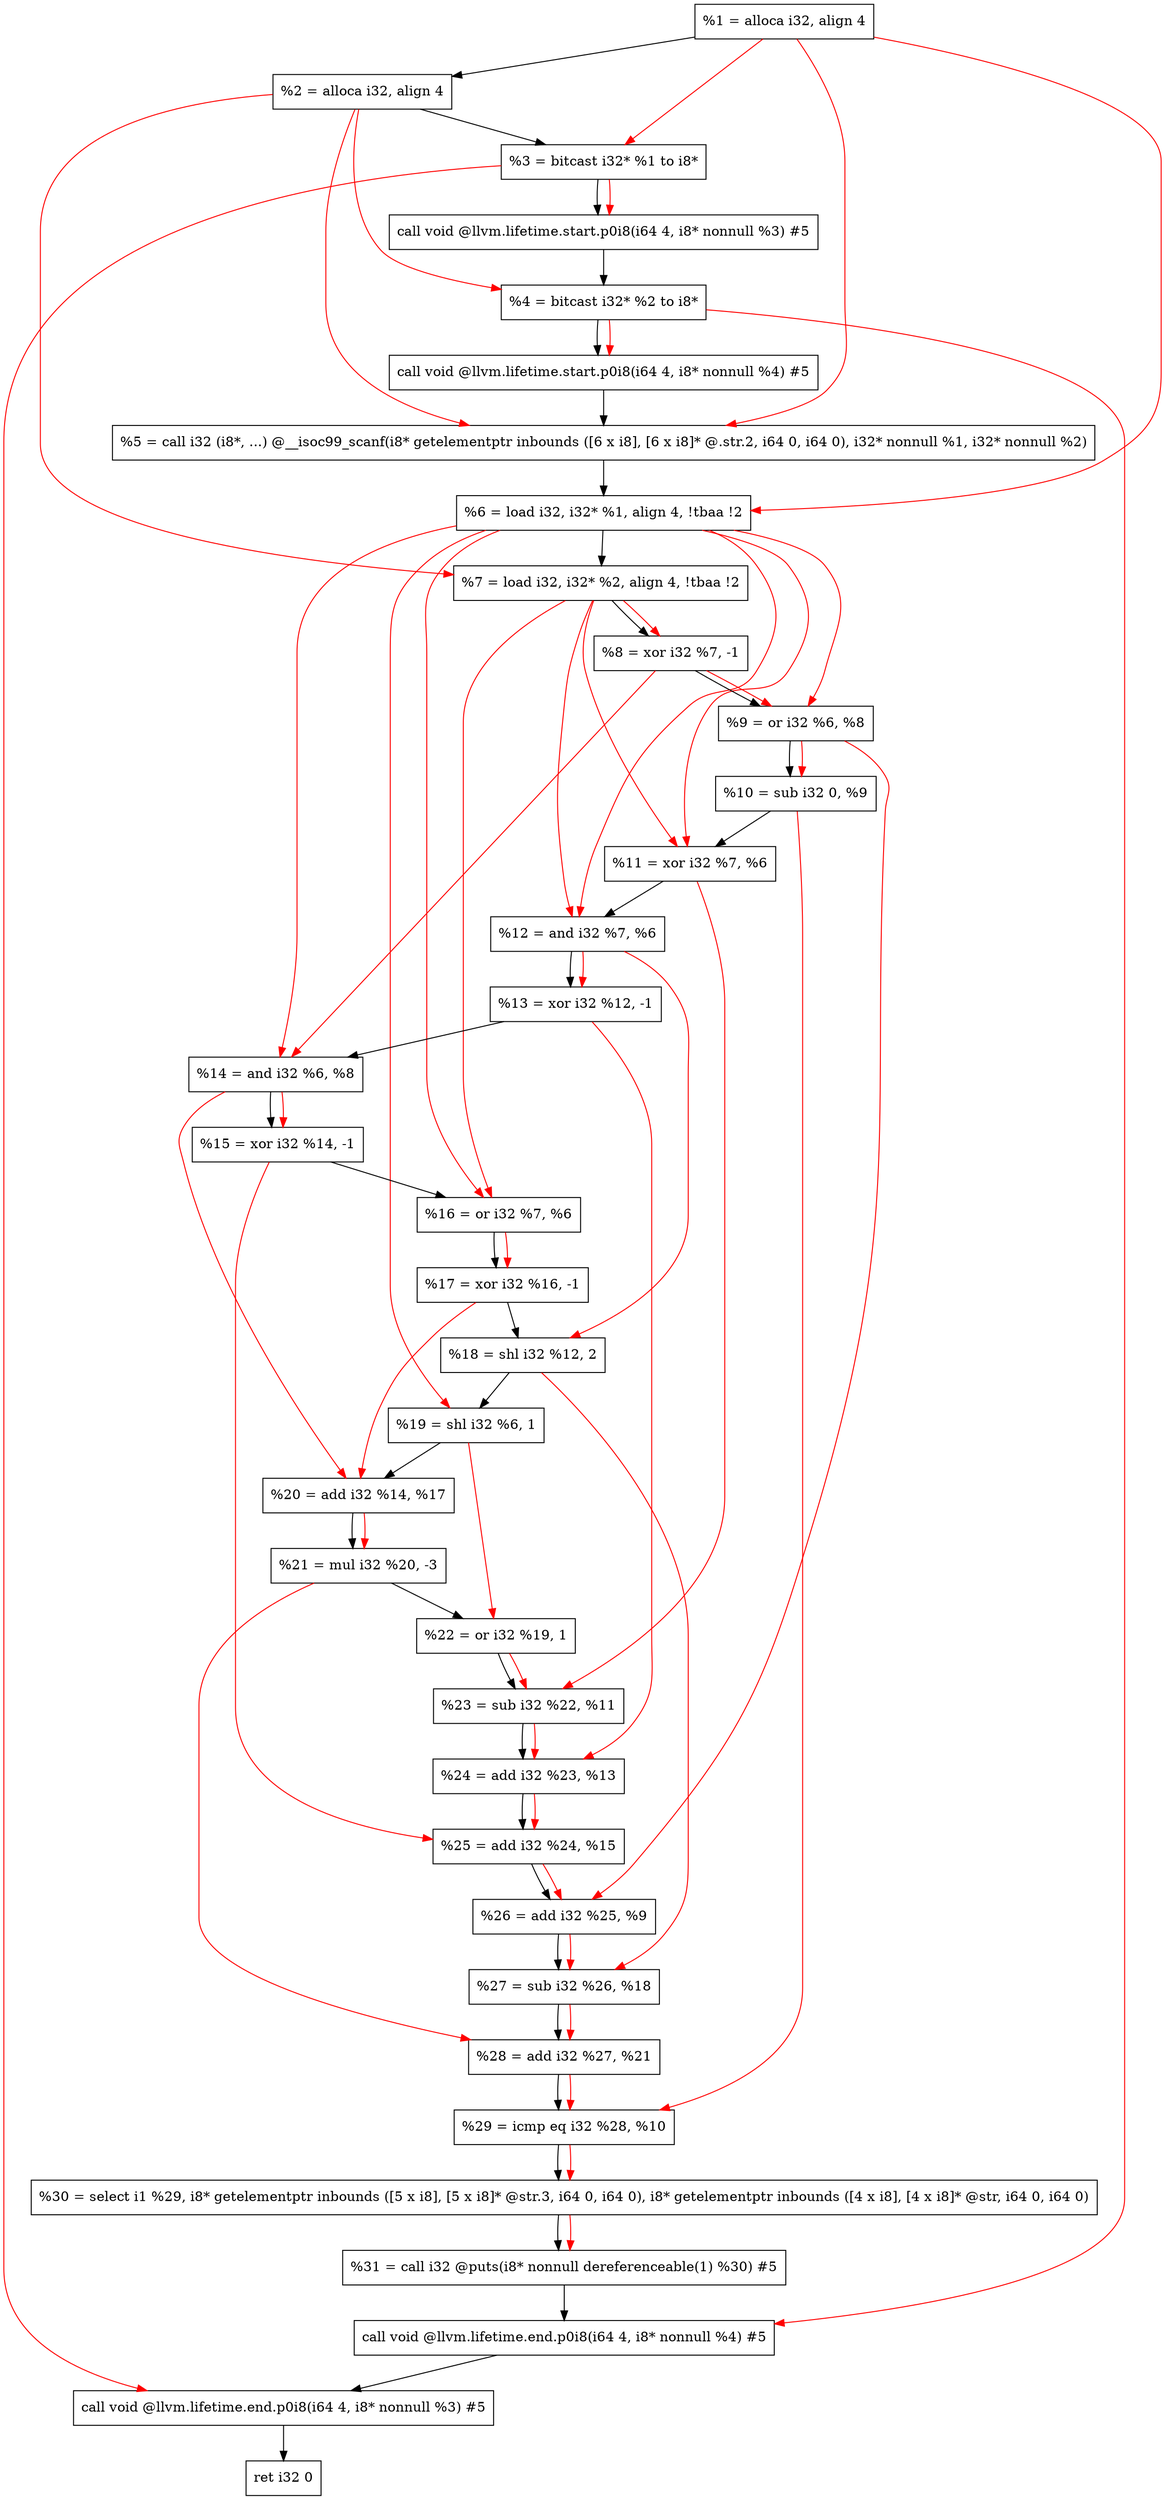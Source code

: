 digraph "DFG for'main' function" {
	Node0x175dbe8[shape=record, label="  %1 = alloca i32, align 4"];
	Node0x175dc68[shape=record, label="  %2 = alloca i32, align 4"];
	Node0x175dcf8[shape=record, label="  %3 = bitcast i32* %1 to i8*"];
	Node0x175e158[shape=record, label="  call void @llvm.lifetime.start.p0i8(i64 4, i8* nonnull %3) #5"];
	Node0x175e238[shape=record, label="  %4 = bitcast i32* %2 to i8*"];
	Node0x175e358[shape=record, label="  call void @llvm.lifetime.start.p0i8(i64 4, i8* nonnull %4) #5"];
	Node0x175e590[shape=record, label="  %5 = call i32 (i8*, ...) @__isoc99_scanf(i8* getelementptr inbounds ([6 x i8], [6 x i8]* @.str.2, i64 0, i64 0), i32* nonnull %1, i32* nonnull %2)"];
	Node0x175e648[shape=record, label="  %6 = load i32, i32* %1, align 4, !tbaa !2"];
	Node0x175f5b8[shape=record, label="  %7 = load i32, i32* %2, align 4, !tbaa !2"];
	Node0x175fc40[shape=record, label="  %8 = xor i32 %7, -1"];
	Node0x175fcb0[shape=record, label="  %9 = or i32 %6, %8"];
	Node0x175fd20[shape=record, label="  %10 = sub i32 0, %9"];
	Node0x175fd90[shape=record, label="  %11 = xor i32 %7, %6"];
	Node0x175fe00[shape=record, label="  %12 = and i32 %7, %6"];
	Node0x175fe70[shape=record, label="  %13 = xor i32 %12, -1"];
	Node0x175fee0[shape=record, label="  %14 = and i32 %6, %8"];
	Node0x175ff50[shape=record, label="  %15 = xor i32 %14, -1"];
	Node0x175ffc0[shape=record, label="  %16 = or i32 %7, %6"];
	Node0x1760030[shape=record, label="  %17 = xor i32 %16, -1"];
	Node0x17600a0[shape=record, label="  %18 = shl i32 %12, 2"];
	Node0x1760110[shape=record, label="  %19 = shl i32 %6, 1"];
	Node0x1760180[shape=record, label="  %20 = add i32 %14, %17"];
	Node0x17601f0[shape=record, label="  %21 = mul i32 %20, -3"];
	Node0x1760260[shape=record, label="  %22 = or i32 %19, 1"];
	Node0x17602d0[shape=record, label="  %23 = sub i32 %22, %11"];
	Node0x1760340[shape=record, label="  %24 = add i32 %23, %13"];
	Node0x17603b0[shape=record, label="  %25 = add i32 %24, %15"];
	Node0x1760420[shape=record, label="  %26 = add i32 %25, %9"];
	Node0x1760490[shape=record, label="  %27 = sub i32 %26, %18"];
	Node0x1760500[shape=record, label="  %28 = add i32 %27, %21"];
	Node0x1760570[shape=record, label="  %29 = icmp eq i32 %28, %10"];
	Node0x16fe9d8[shape=record, label="  %30 = select i1 %29, i8* getelementptr inbounds ([5 x i8], [5 x i8]* @str.3, i64 0, i64 0), i8* getelementptr inbounds ([4 x i8], [4 x i8]* @str, i64 0, i64 0)"];
	Node0x1760600[shape=record, label="  %31 = call i32 @puts(i8* nonnull dereferenceable(1) %30) #5"];
	Node0x1760858[shape=record, label="  call void @llvm.lifetime.end.p0i8(i64 4, i8* nonnull %4) #5"];
	Node0x17609b8[shape=record, label="  call void @llvm.lifetime.end.p0i8(i64 4, i8* nonnull %3) #5"];
	Node0x1760a78[shape=record, label="  ret i32 0"];
	Node0x175dbe8 -> Node0x175dc68;
	Node0x175dc68 -> Node0x175dcf8;
	Node0x175dcf8 -> Node0x175e158;
	Node0x175e158 -> Node0x175e238;
	Node0x175e238 -> Node0x175e358;
	Node0x175e358 -> Node0x175e590;
	Node0x175e590 -> Node0x175e648;
	Node0x175e648 -> Node0x175f5b8;
	Node0x175f5b8 -> Node0x175fc40;
	Node0x175fc40 -> Node0x175fcb0;
	Node0x175fcb0 -> Node0x175fd20;
	Node0x175fd20 -> Node0x175fd90;
	Node0x175fd90 -> Node0x175fe00;
	Node0x175fe00 -> Node0x175fe70;
	Node0x175fe70 -> Node0x175fee0;
	Node0x175fee0 -> Node0x175ff50;
	Node0x175ff50 -> Node0x175ffc0;
	Node0x175ffc0 -> Node0x1760030;
	Node0x1760030 -> Node0x17600a0;
	Node0x17600a0 -> Node0x1760110;
	Node0x1760110 -> Node0x1760180;
	Node0x1760180 -> Node0x17601f0;
	Node0x17601f0 -> Node0x1760260;
	Node0x1760260 -> Node0x17602d0;
	Node0x17602d0 -> Node0x1760340;
	Node0x1760340 -> Node0x17603b0;
	Node0x17603b0 -> Node0x1760420;
	Node0x1760420 -> Node0x1760490;
	Node0x1760490 -> Node0x1760500;
	Node0x1760500 -> Node0x1760570;
	Node0x1760570 -> Node0x16fe9d8;
	Node0x16fe9d8 -> Node0x1760600;
	Node0x1760600 -> Node0x1760858;
	Node0x1760858 -> Node0x17609b8;
	Node0x17609b8 -> Node0x1760a78;
edge [color=red]
	Node0x175dbe8 -> Node0x175dcf8;
	Node0x175dcf8 -> Node0x175e158;
	Node0x175dc68 -> Node0x175e238;
	Node0x175e238 -> Node0x175e358;
	Node0x175dbe8 -> Node0x175e590;
	Node0x175dc68 -> Node0x175e590;
	Node0x175dbe8 -> Node0x175e648;
	Node0x175dc68 -> Node0x175f5b8;
	Node0x175f5b8 -> Node0x175fc40;
	Node0x175e648 -> Node0x175fcb0;
	Node0x175fc40 -> Node0x175fcb0;
	Node0x175fcb0 -> Node0x175fd20;
	Node0x175f5b8 -> Node0x175fd90;
	Node0x175e648 -> Node0x175fd90;
	Node0x175f5b8 -> Node0x175fe00;
	Node0x175e648 -> Node0x175fe00;
	Node0x175fe00 -> Node0x175fe70;
	Node0x175e648 -> Node0x175fee0;
	Node0x175fc40 -> Node0x175fee0;
	Node0x175fee0 -> Node0x175ff50;
	Node0x175f5b8 -> Node0x175ffc0;
	Node0x175e648 -> Node0x175ffc0;
	Node0x175ffc0 -> Node0x1760030;
	Node0x175fe00 -> Node0x17600a0;
	Node0x175e648 -> Node0x1760110;
	Node0x175fee0 -> Node0x1760180;
	Node0x1760030 -> Node0x1760180;
	Node0x1760180 -> Node0x17601f0;
	Node0x1760110 -> Node0x1760260;
	Node0x1760260 -> Node0x17602d0;
	Node0x175fd90 -> Node0x17602d0;
	Node0x17602d0 -> Node0x1760340;
	Node0x175fe70 -> Node0x1760340;
	Node0x1760340 -> Node0x17603b0;
	Node0x175ff50 -> Node0x17603b0;
	Node0x17603b0 -> Node0x1760420;
	Node0x175fcb0 -> Node0x1760420;
	Node0x1760420 -> Node0x1760490;
	Node0x17600a0 -> Node0x1760490;
	Node0x1760490 -> Node0x1760500;
	Node0x17601f0 -> Node0x1760500;
	Node0x1760500 -> Node0x1760570;
	Node0x175fd20 -> Node0x1760570;
	Node0x1760570 -> Node0x16fe9d8;
	Node0x16fe9d8 -> Node0x1760600;
	Node0x175e238 -> Node0x1760858;
	Node0x175dcf8 -> Node0x17609b8;
}
